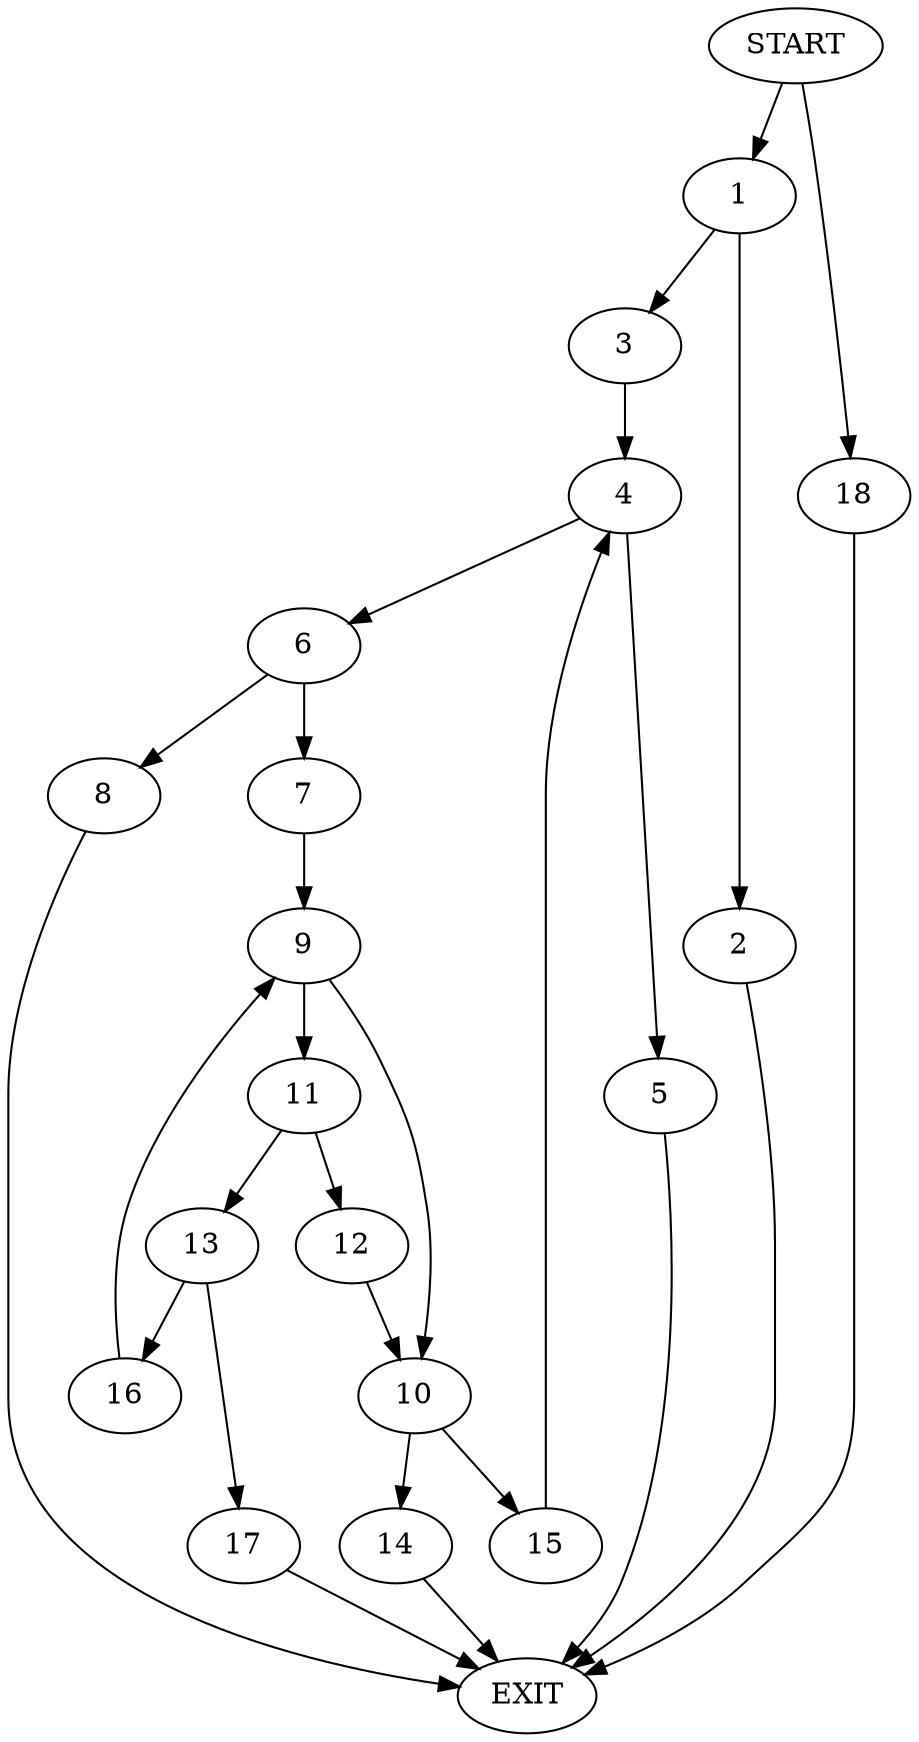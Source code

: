 digraph {
0 [label="START"]
19 [label="EXIT"]
0 -> 1
1 -> 2
1 -> 3
2 -> 19
3 -> 4
4 -> 5
4 -> 6
5 -> 19
6 -> 7
6 -> 8
8 -> 19
7 -> 9
9 -> 10
9 -> 11
11 -> 12
11 -> 13
10 -> 14
10 -> 15
13 -> 16
13 -> 17
12 -> 10
16 -> 9
17 -> 19
14 -> 19
15 -> 4
0 -> 18
18 -> 19
}

